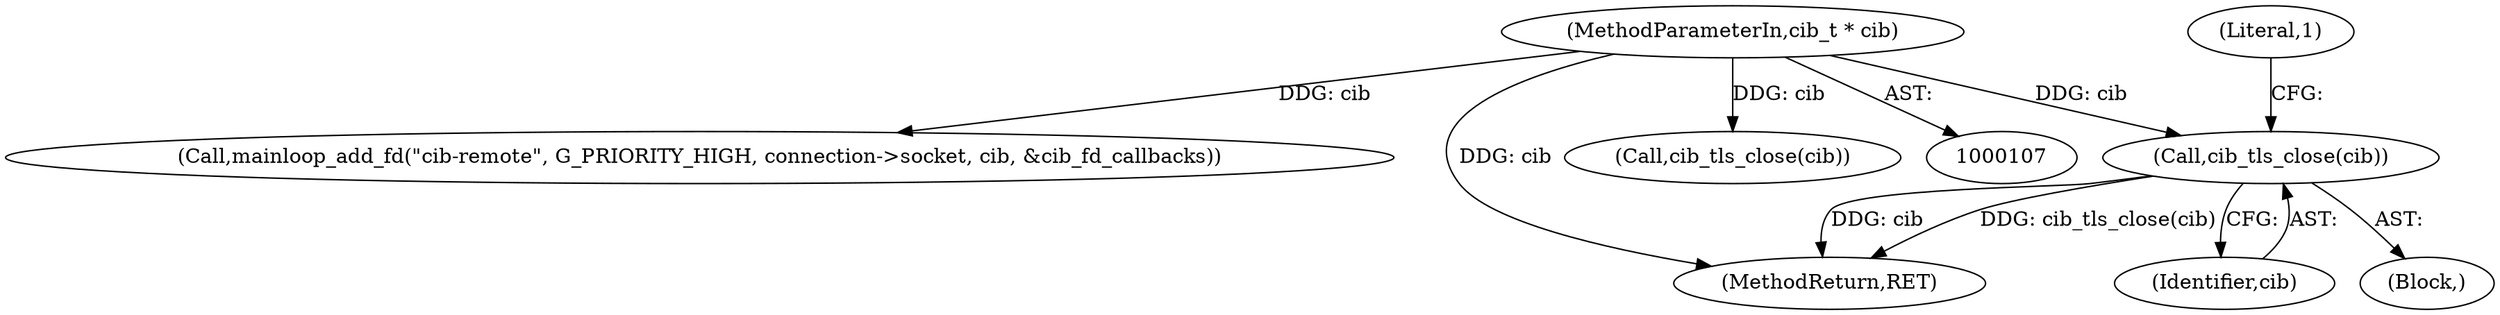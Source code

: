 digraph "0_pacemaker_564f7cc2a51dcd2f28ab12a13394f31be5aa3c93_10@API" {
"1000333" [label="(Call,cib_tls_close(cib))"];
"1000108" [label="(MethodParameterIn,cib_t * cib)"];
"1000323" [label="(Block,)"];
"1000462" [label="(Call,mainloop_add_fd(\"cib-remote\", G_PRIORITY_HIGH, connection->socket, cib, &cib_fd_callbacks))"];
"1000108" [label="(MethodParameterIn,cib_t * cib)"];
"1000473" [label="(MethodReturn,RET)"];
"1000337" [label="(Literal,1)"];
"1000334" [label="(Identifier,cib)"];
"1000333" [label="(Call,cib_tls_close(cib))"];
"1000451" [label="(Call,cib_tls_close(cib))"];
"1000333" -> "1000323"  [label="AST: "];
"1000333" -> "1000334"  [label="CFG: "];
"1000334" -> "1000333"  [label="AST: "];
"1000337" -> "1000333"  [label="CFG: "];
"1000333" -> "1000473"  [label="DDG: cib"];
"1000333" -> "1000473"  [label="DDG: cib_tls_close(cib)"];
"1000108" -> "1000333"  [label="DDG: cib"];
"1000108" -> "1000107"  [label="AST: "];
"1000108" -> "1000473"  [label="DDG: cib"];
"1000108" -> "1000451"  [label="DDG: cib"];
"1000108" -> "1000462"  [label="DDG: cib"];
}
